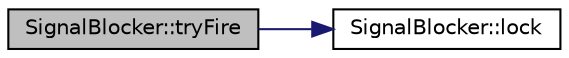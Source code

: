 digraph "SignalBlocker::tryFire"
{
 // LATEX_PDF_SIZE
  edge [fontname="Helvetica",fontsize="10",labelfontname="Helvetica",labelfontsize="10"];
  node [fontname="Helvetica",fontsize="10",shape=record];
  rankdir="LR";
  Node1 [label="SignalBlocker::tryFire",height=0.2,width=0.4,color="black", fillcolor="grey75", style="filled", fontcolor="black",tooltip=" "];
  Node1 -> Node2 [color="midnightblue",fontsize="10",style="solid",fontname="Helvetica"];
  Node2 [label="SignalBlocker::lock",height=0.2,width=0.4,color="black", fillcolor="white", style="filled",URL="$class_signal_blocker.html#a48aa03a501f9a9d114e8bed7cc85b700",tooltip=" "];
}
